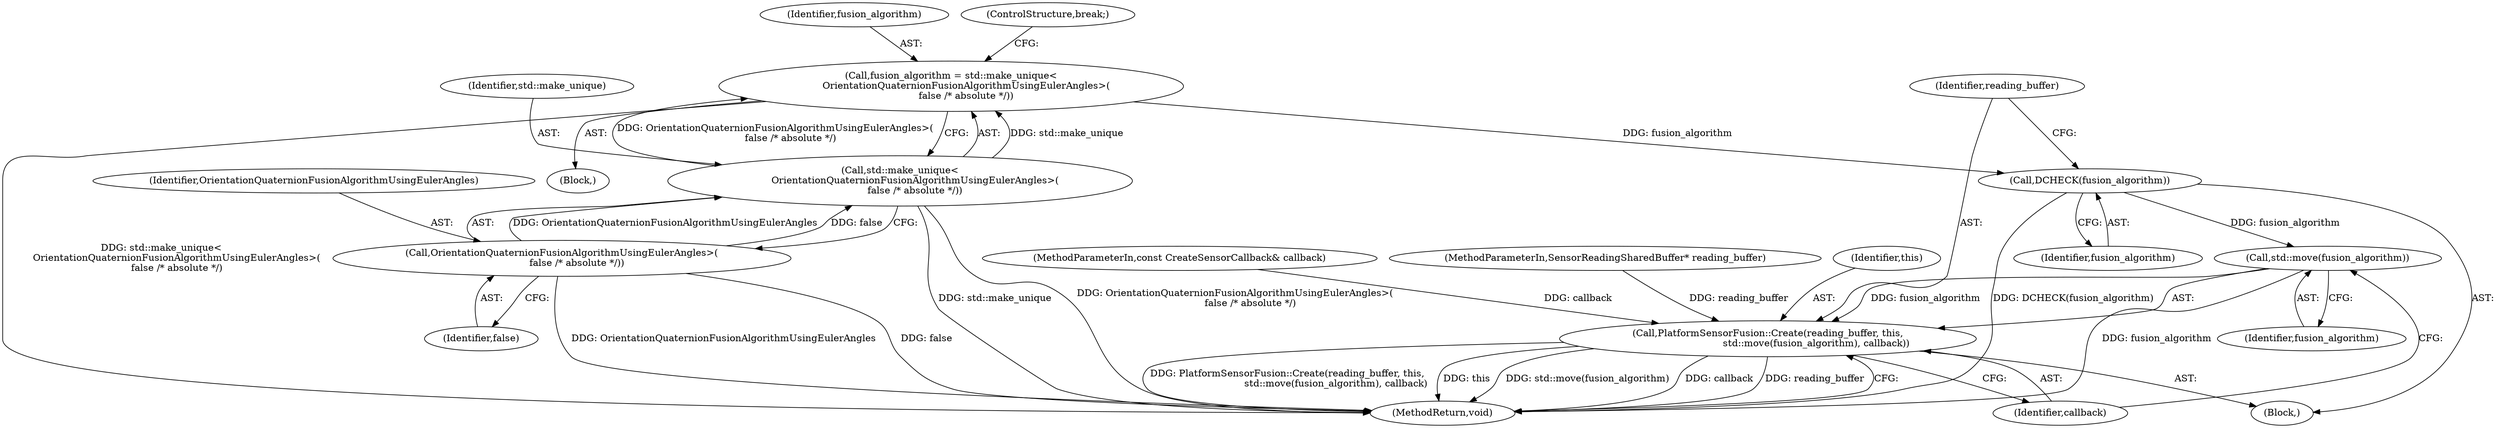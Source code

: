 digraph "0_Chrome_c0c8978849ac57e4ecd613ddc8ff7852a2054734_23@API" {
"1000133" [label="(Call,std::move(fusion_algorithm))"];
"1000128" [label="(Call,DCHECK(fusion_algorithm))"];
"1000118" [label="(Call,fusion_algorithm = std::make_unique<\n          OrientationQuaternionFusionAlgorithmUsingEulerAngles>(\n          false /* absolute */))"];
"1000120" [label="(Call,std::make_unique<\n          OrientationQuaternionFusionAlgorithmUsingEulerAngles>(\n          false /* absolute */))"];
"1000122" [label="(Call,OrientationQuaternionFusionAlgorithmUsingEulerAngles>(\n          false /* absolute */))"];
"1000130" [label="(Call,PlatformSensorFusion::Create(reading_buffer, this,\n                                std::move(fusion_algorithm), callback))"];
"1000128" [label="(Call,DCHECK(fusion_algorithm))"];
"1000122" [label="(Call,OrientationQuaternionFusionAlgorithmUsingEulerAngles>(\n          false /* absolute */))"];
"1000130" [label="(Call,PlatformSensorFusion::Create(reading_buffer, this,\n                                std::move(fusion_algorithm), callback))"];
"1000104" [label="(MethodParameterIn,const CreateSensorCallback& callback)"];
"1000120" [label="(Call,std::make_unique<\n          OrientationQuaternionFusionAlgorithmUsingEulerAngles>(\n          false /* absolute */))"];
"1000119" [label="(Identifier,fusion_algorithm)"];
"1000118" [label="(Call,fusion_algorithm = std::make_unique<\n          OrientationQuaternionFusionAlgorithmUsingEulerAngles>(\n          false /* absolute */))"];
"1000136" [label="(MethodReturn,void)"];
"1000135" [label="(Identifier,callback)"];
"1000124" [label="(Identifier,false)"];
"1000129" [label="(Identifier,fusion_algorithm)"];
"1000133" [label="(Call,std::move(fusion_algorithm))"];
"1000131" [label="(Identifier,reading_buffer)"];
"1000125" [label="(ControlStructure,break;)"];
"1000112" [label="(Block,)"];
"1000103" [label="(MethodParameterIn,SensorReadingSharedBuffer* reading_buffer)"];
"1000134" [label="(Identifier,fusion_algorithm)"];
"1000132" [label="(Identifier,this)"];
"1000105" [label="(Block,)"];
"1000121" [label="(Identifier,std::make_unique)"];
"1000123" [label="(Identifier,OrientationQuaternionFusionAlgorithmUsingEulerAngles)"];
"1000133" -> "1000130"  [label="AST: "];
"1000133" -> "1000134"  [label="CFG: "];
"1000134" -> "1000133"  [label="AST: "];
"1000135" -> "1000133"  [label="CFG: "];
"1000133" -> "1000136"  [label="DDG: fusion_algorithm"];
"1000133" -> "1000130"  [label="DDG: fusion_algorithm"];
"1000128" -> "1000133"  [label="DDG: fusion_algorithm"];
"1000128" -> "1000105"  [label="AST: "];
"1000128" -> "1000129"  [label="CFG: "];
"1000129" -> "1000128"  [label="AST: "];
"1000131" -> "1000128"  [label="CFG: "];
"1000128" -> "1000136"  [label="DDG: DCHECK(fusion_algorithm)"];
"1000118" -> "1000128"  [label="DDG: fusion_algorithm"];
"1000118" -> "1000112"  [label="AST: "];
"1000118" -> "1000120"  [label="CFG: "];
"1000119" -> "1000118"  [label="AST: "];
"1000120" -> "1000118"  [label="AST: "];
"1000125" -> "1000118"  [label="CFG: "];
"1000118" -> "1000136"  [label="DDG: std::make_unique<\n          OrientationQuaternionFusionAlgorithmUsingEulerAngles>(\n          false /* absolute */)"];
"1000120" -> "1000118"  [label="DDG: std::make_unique"];
"1000120" -> "1000118"  [label="DDG: OrientationQuaternionFusionAlgorithmUsingEulerAngles>(\n          false /* absolute */)"];
"1000120" -> "1000122"  [label="CFG: "];
"1000121" -> "1000120"  [label="AST: "];
"1000122" -> "1000120"  [label="AST: "];
"1000120" -> "1000136"  [label="DDG: std::make_unique"];
"1000120" -> "1000136"  [label="DDG: OrientationQuaternionFusionAlgorithmUsingEulerAngles>(\n          false /* absolute */)"];
"1000122" -> "1000120"  [label="DDG: OrientationQuaternionFusionAlgorithmUsingEulerAngles"];
"1000122" -> "1000120"  [label="DDG: false"];
"1000122" -> "1000124"  [label="CFG: "];
"1000123" -> "1000122"  [label="AST: "];
"1000124" -> "1000122"  [label="AST: "];
"1000122" -> "1000136"  [label="DDG: OrientationQuaternionFusionAlgorithmUsingEulerAngles"];
"1000122" -> "1000136"  [label="DDG: false"];
"1000130" -> "1000105"  [label="AST: "];
"1000130" -> "1000135"  [label="CFG: "];
"1000131" -> "1000130"  [label="AST: "];
"1000132" -> "1000130"  [label="AST: "];
"1000135" -> "1000130"  [label="AST: "];
"1000136" -> "1000130"  [label="CFG: "];
"1000130" -> "1000136"  [label="DDG: PlatformSensorFusion::Create(reading_buffer, this,\n                                std::move(fusion_algorithm), callback)"];
"1000130" -> "1000136"  [label="DDG: this"];
"1000130" -> "1000136"  [label="DDG: std::move(fusion_algorithm)"];
"1000130" -> "1000136"  [label="DDG: callback"];
"1000130" -> "1000136"  [label="DDG: reading_buffer"];
"1000103" -> "1000130"  [label="DDG: reading_buffer"];
"1000104" -> "1000130"  [label="DDG: callback"];
}
